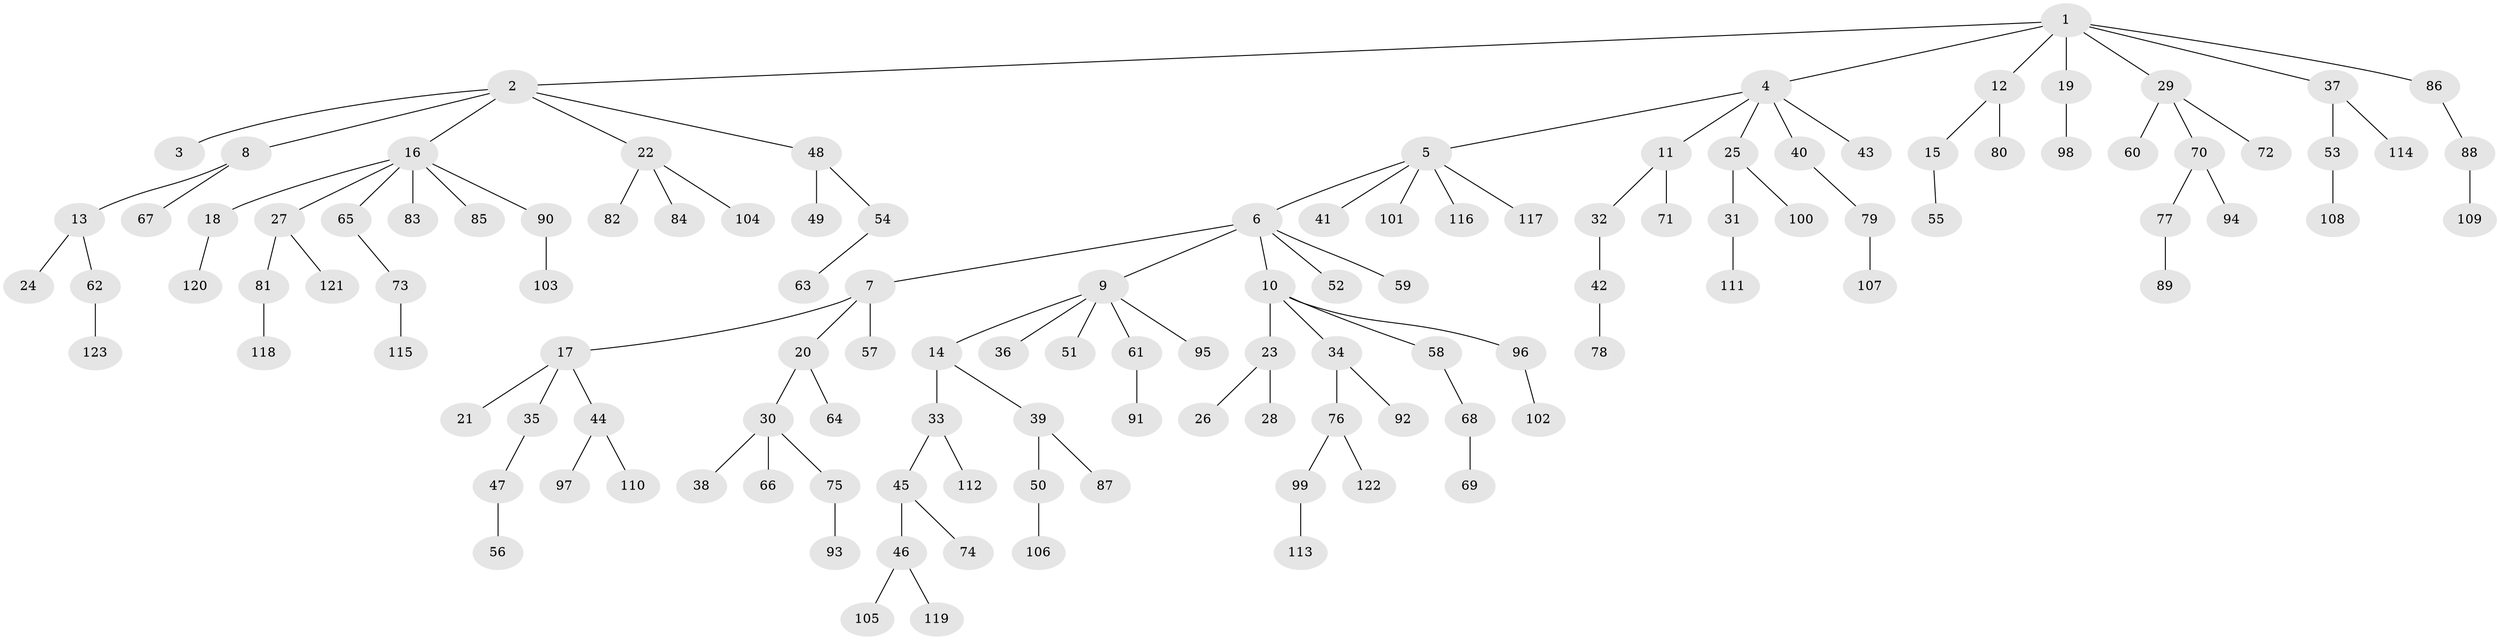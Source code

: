 // Generated by graph-tools (version 1.1) at 2025/26/03/09/25 03:26:31]
// undirected, 123 vertices, 122 edges
graph export_dot {
graph [start="1"]
  node [color=gray90,style=filled];
  1;
  2;
  3;
  4;
  5;
  6;
  7;
  8;
  9;
  10;
  11;
  12;
  13;
  14;
  15;
  16;
  17;
  18;
  19;
  20;
  21;
  22;
  23;
  24;
  25;
  26;
  27;
  28;
  29;
  30;
  31;
  32;
  33;
  34;
  35;
  36;
  37;
  38;
  39;
  40;
  41;
  42;
  43;
  44;
  45;
  46;
  47;
  48;
  49;
  50;
  51;
  52;
  53;
  54;
  55;
  56;
  57;
  58;
  59;
  60;
  61;
  62;
  63;
  64;
  65;
  66;
  67;
  68;
  69;
  70;
  71;
  72;
  73;
  74;
  75;
  76;
  77;
  78;
  79;
  80;
  81;
  82;
  83;
  84;
  85;
  86;
  87;
  88;
  89;
  90;
  91;
  92;
  93;
  94;
  95;
  96;
  97;
  98;
  99;
  100;
  101;
  102;
  103;
  104;
  105;
  106;
  107;
  108;
  109;
  110;
  111;
  112;
  113;
  114;
  115;
  116;
  117;
  118;
  119;
  120;
  121;
  122;
  123;
  1 -- 2;
  1 -- 4;
  1 -- 12;
  1 -- 19;
  1 -- 29;
  1 -- 37;
  1 -- 86;
  2 -- 3;
  2 -- 8;
  2 -- 16;
  2 -- 22;
  2 -- 48;
  4 -- 5;
  4 -- 11;
  4 -- 25;
  4 -- 40;
  4 -- 43;
  5 -- 6;
  5 -- 41;
  5 -- 101;
  5 -- 116;
  5 -- 117;
  6 -- 7;
  6 -- 9;
  6 -- 10;
  6 -- 52;
  6 -- 59;
  7 -- 17;
  7 -- 20;
  7 -- 57;
  8 -- 13;
  8 -- 67;
  9 -- 14;
  9 -- 36;
  9 -- 51;
  9 -- 61;
  9 -- 95;
  10 -- 23;
  10 -- 34;
  10 -- 58;
  10 -- 96;
  11 -- 32;
  11 -- 71;
  12 -- 15;
  12 -- 80;
  13 -- 24;
  13 -- 62;
  14 -- 33;
  14 -- 39;
  15 -- 55;
  16 -- 18;
  16 -- 27;
  16 -- 65;
  16 -- 83;
  16 -- 85;
  16 -- 90;
  17 -- 21;
  17 -- 35;
  17 -- 44;
  18 -- 120;
  19 -- 98;
  20 -- 30;
  20 -- 64;
  22 -- 82;
  22 -- 84;
  22 -- 104;
  23 -- 26;
  23 -- 28;
  25 -- 31;
  25 -- 100;
  27 -- 81;
  27 -- 121;
  29 -- 60;
  29 -- 70;
  29 -- 72;
  30 -- 38;
  30 -- 66;
  30 -- 75;
  31 -- 111;
  32 -- 42;
  33 -- 45;
  33 -- 112;
  34 -- 76;
  34 -- 92;
  35 -- 47;
  37 -- 53;
  37 -- 114;
  39 -- 50;
  39 -- 87;
  40 -- 79;
  42 -- 78;
  44 -- 97;
  44 -- 110;
  45 -- 46;
  45 -- 74;
  46 -- 105;
  46 -- 119;
  47 -- 56;
  48 -- 49;
  48 -- 54;
  50 -- 106;
  53 -- 108;
  54 -- 63;
  58 -- 68;
  61 -- 91;
  62 -- 123;
  65 -- 73;
  68 -- 69;
  70 -- 77;
  70 -- 94;
  73 -- 115;
  75 -- 93;
  76 -- 99;
  76 -- 122;
  77 -- 89;
  79 -- 107;
  81 -- 118;
  86 -- 88;
  88 -- 109;
  90 -- 103;
  96 -- 102;
  99 -- 113;
}
